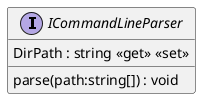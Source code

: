 @startuml
interface ICommandLineParser {
    DirPath : string <<get>> <<set>>
    parse(path:string[]) : void
}
@enduml
